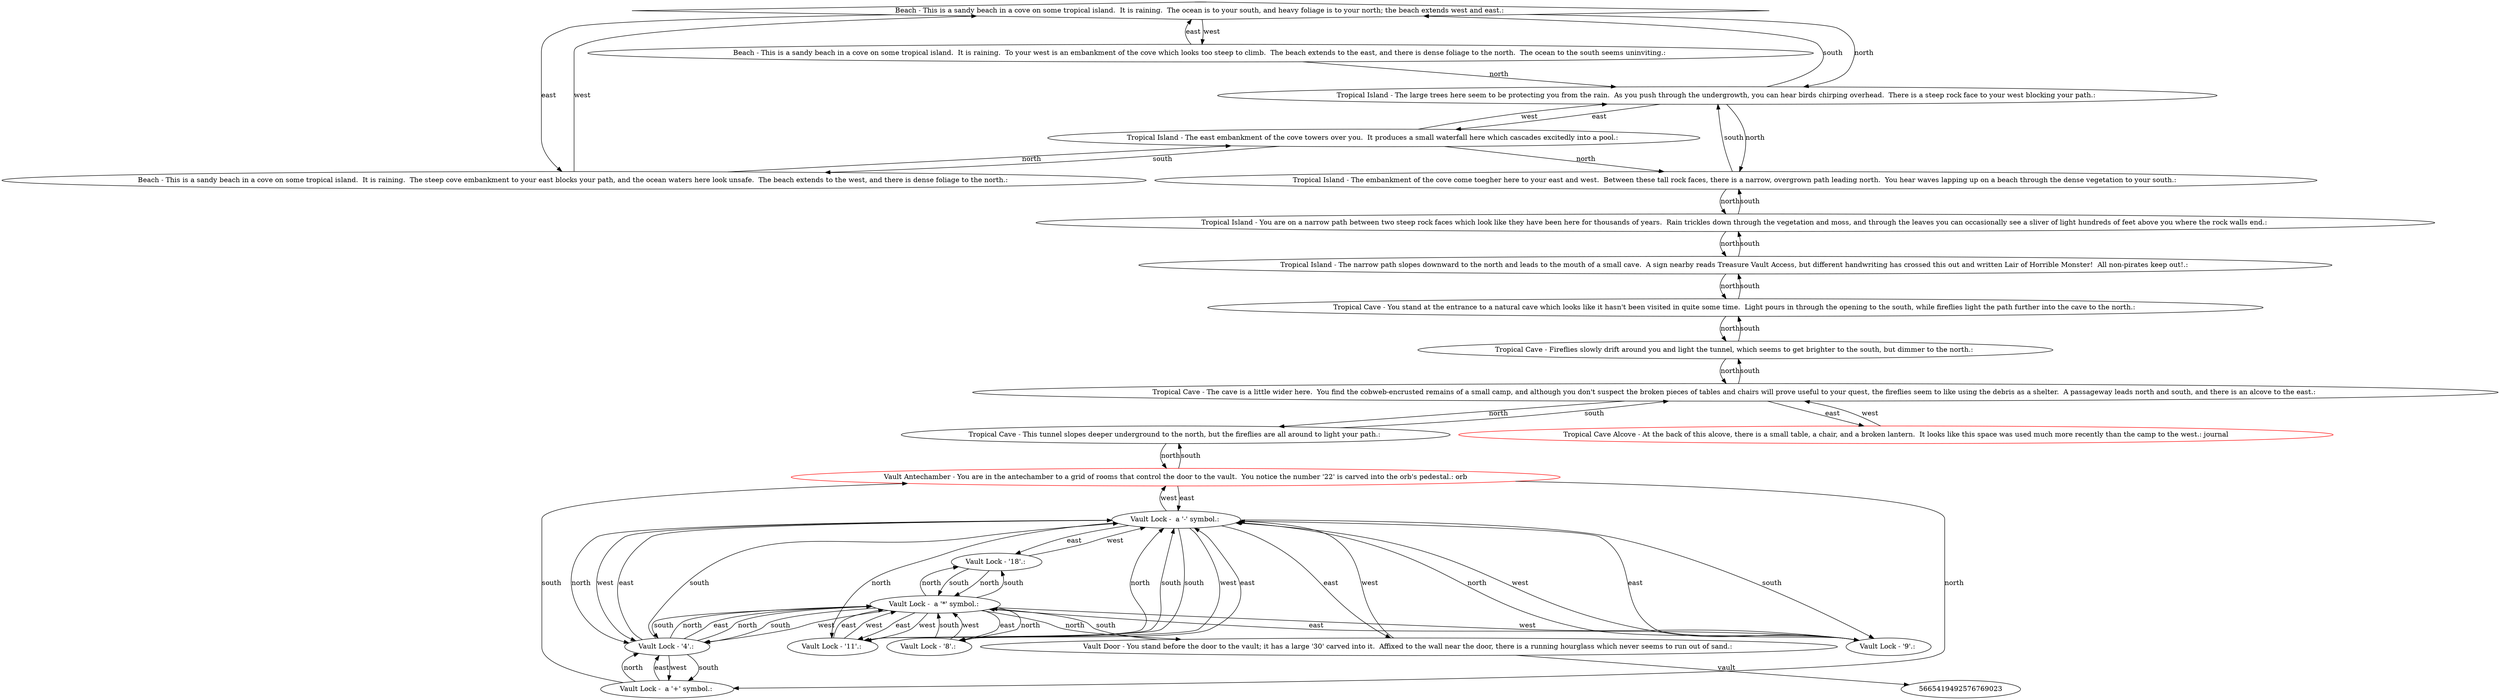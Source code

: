 digraph G {
12436513521247599648 -> 17574015224085627387 [label ="west"];
12436513521247599648 [label="Beach - This is a sandy beach in a cove on some tropical island.  It is raining.  The ocean is to your south, and heavy foliage is to your north; the beach extends west and east.: ", color = black, shape = Mdiamond];
12436513521247599648 -> 8279776873856111776 [label ="east"];
12436513521247599648 [label="Beach - This is a sandy beach in a cove on some tropical island.  It is raining.  The ocean is to your south, and heavy foliage is to your north; the beach extends west and east.: ", color = black, shape = Mdiamond];
12436513521247599648 -> 6457874458742741757 [label ="north"];
12436513521247599648 [label="Beach - This is a sandy beach in a cove on some tropical island.  It is raining.  The ocean is to your south, and heavy foliage is to your north; the beach extends west and east.: ", color = black, shape = Mdiamond];
8279776873856111776 -> 12436513521247599648 [label ="west"];
8279776873856111776 [label="Beach - This is a sandy beach in a cove on some tropical island.  It is raining.  The steep cove embankment to your east blocks your path, and the ocean waters here look unsafe.  The beach extends to the west, and there is dense foliage to the north.: ", color = black, shape = ellipse];
8279776873856111776 -> 8590923666076188093 [label ="north"];
8279776873856111776 [label="Beach - This is a sandy beach in a cove on some tropical island.  It is raining.  The steep cove embankment to your east blocks your path, and the ocean waters here look unsafe.  The beach extends to the west, and there is dense foliage to the north.: ", color = black, shape = ellipse];
17574015224085627387 -> 12436513521247599648 [label ="east"];
17574015224085627387 [label="Beach - This is a sandy beach in a cove on some tropical island.  It is raining.  To your west is an embankment of the cove which looks too steep to climb.  The beach extends to the east, and there is dense foliage to the north.  The ocean to the south seems uninviting.: ", color = black, shape = ellipse];
17574015224085627387 -> 6457874458742741757 [label ="north"];
17574015224085627387 [label="Beach - This is a sandy beach in a cove on some tropical island.  It is raining.  To your west is an embankment of the cove which looks too steep to climb.  The beach extends to the east, and there is dense foliage to the north.  The ocean to the south seems uninviting.: ", color = black, shape = ellipse];
8590923666076188093 -> 9470670553507204011 [label ="north"];
8590923666076188093 [label="Tropical Island - The east embankment of the cove towers over you.  It produces a small waterfall here which cascades excitedly into a pool.: ", color = black, shape = ellipse];
8590923666076188093 -> 8279776873856111776 [label ="south"];
8590923666076188093 [label="Tropical Island - The east embankment of the cove towers over you.  It produces a small waterfall here which cascades excitedly into a pool.: ", color = black, shape = ellipse];
8590923666076188093 -> 6457874458742741757 [label ="west"];
8590923666076188093 [label="Tropical Island - The east embankment of the cove towers over you.  It produces a small waterfall here which cascades excitedly into a pool.: ", color = black, shape = ellipse];
9470670553507204011 -> 2854643525207272649 [label ="north"];
9470670553507204011 [label="Tropical Island - The embankment of the cove come toegher here to your east and west.  Between these tall rock faces, there is a narrow, overgrown path leading north.  You hear waves lapping up on a beach through the dense vegetation to your south.: ", color = black, shape = ellipse];
9470670553507204011 -> 6457874458742741757 [label ="south"];
9470670553507204011 [label="Tropical Island - The embankment of the cove come toegher here to your east and west.  Between these tall rock faces, there is a narrow, overgrown path leading north.  You hear waves lapping up on a beach through the dense vegetation to your south.: ", color = black, shape = ellipse];
6457874458742741757 -> 9470670553507204011 [label ="north"];
6457874458742741757 [label="Tropical Island - The large trees here seem to be protecting you from the rain.  As you push through the undergrowth, you can hear birds chirping overhead.  There is a steep rock face to your west blocking your path.: ", color = black, shape = ellipse];
6457874458742741757 -> 12436513521247599648 [label ="south"];
6457874458742741757 [label="Tropical Island - The large trees here seem to be protecting you from the rain.  As you push through the undergrowth, you can hear birds chirping overhead.  There is a steep rock face to your west blocking your path.: ", color = black, shape = ellipse];
6457874458742741757 -> 8590923666076188093 [label ="east"];
6457874458742741757 [label="Tropical Island - The large trees here seem to be protecting you from the rain.  As you push through the undergrowth, you can hear birds chirping overhead.  There is a steep rock face to your west blocking your path.: ", color = black, shape = ellipse];
2854643525207272649 -> 1097339117499918874 [label ="north"];
2854643525207272649 [label="Tropical Island - You are on a narrow path between two steep rock faces which look like they have been here for thousands of years.  Rain trickles down through the vegetation and moss, and through the leaves you can occasionally see a sliver of light hundreds of feet above you where the rock walls end.: ", color = black, shape = ellipse];
2854643525207272649 -> 9470670553507204011 [label ="south"];
2854643525207272649 [label="Tropical Island - You are on a narrow path between two steep rock faces which look like they have been here for thousands of years.  Rain trickles down through the vegetation and moss, and through the leaves you can occasionally see a sliver of light hundreds of feet above you where the rock walls end.: ", color = black, shape = ellipse];
1097339117499918874 -> 540421717316342187 [label ="north"];
1097339117499918874 [label="Tropical Island - The narrow path slopes downward to the north and leads to the mouth of a small cave.  A sign nearby reads Treasure Vault Access, but different handwriting has crossed this out and written Lair of Horrible Monster!  All non-pirates keep out!.: ", color = black, shape = ellipse];
1097339117499918874 -> 2854643525207272649 [label ="south"];
1097339117499918874 [label="Tropical Island - The narrow path slopes downward to the north and leads to the mouth of a small cave.  A sign nearby reads Treasure Vault Access, but different handwriting has crossed this out and written Lair of Horrible Monster!  All non-pirates keep out!.: ", color = black, shape = ellipse];
540421717316342187 -> 3174019651159598622 [label ="north"];
540421717316342187 [label="Tropical Cave - You stand at the entrance to a natural cave which looks like it hasn't been visited in quite some time.  Light pours in through the opening to the south, while fireflies light the path further into the cave to the north.: ", color = black, shape = ellipse];
540421717316342187 -> 1097339117499918874 [label ="south"];
540421717316342187 [label="Tropical Cave - You stand at the entrance to a natural cave which looks like it hasn't been visited in quite some time.  Light pours in through the opening to the south, while fireflies light the path further into the cave to the north.: ", color = black, shape = ellipse];
3174019651159598622 -> 810788420782490887 [label ="north"];
3174019651159598622 [label="Tropical Cave - Fireflies slowly drift around you and light the tunnel, which seems to get brighter to the south, but dimmer to the north.: ", color = black, shape = ellipse];
3174019651159598622 -> 540421717316342187 [label ="south"];
3174019651159598622 [label="Tropical Cave - Fireflies slowly drift around you and light the tunnel, which seems to get brighter to the south, but dimmer to the north.: ", color = black, shape = ellipse];
810788420782490887 -> 16839537560823949407 [label ="north"];
810788420782490887 [label="Tropical Cave - The cave is a little wider here.  You find the cobweb-encrusted remains of a small camp, and although you don't suspect the broken pieces of tables and chairs will prove useful to your quest, the fireflies seem to like using the debris as a shelter.  A passageway leads north and south, and there is an alcove to the east.: ", color = black, shape = ellipse];
810788420782490887 -> 3174019651159598622 [label ="south"];
810788420782490887 [label="Tropical Cave - The cave is a little wider here.  You find the cobweb-encrusted remains of a small camp, and although you don't suspect the broken pieces of tables and chairs will prove useful to your quest, the fireflies seem to like using the debris as a shelter.  A passageway leads north and south, and there is an alcove to the east.: ", color = black, shape = ellipse];
810788420782490887 -> 17862419216169611989 [label ="east"];
810788420782490887 [label="Tropical Cave - The cave is a little wider here.  You find the cobweb-encrusted remains of a small camp, and although you don't suspect the broken pieces of tables and chairs will prove useful to your quest, the fireflies seem to like using the debris as a shelter.  A passageway leads north and south, and there is an alcove to the east.: ", color = black, shape = ellipse];
16839537560823949407 -> 153562421895294470 [label ="north"];
16839537560823949407 [label="Tropical Cave - This tunnel slopes deeper underground to the north, but the fireflies are all around to light your path.: ", color = black, shape = ellipse];
16839537560823949407 -> 810788420782490887 [label ="south"];
16839537560823949407 [label="Tropical Cave - This tunnel slopes deeper underground to the north, but the fireflies are all around to light your path.: ", color = black, shape = ellipse];
17862419216169611989 -> 810788420782490887 [label ="west"];
17862419216169611989 [label="Tropical Cave Alcove - At the back of this alcove, there is a small table, a chair, and a broken lantern.  It looks like this space was used much more recently than the camp to the west.: journal", color = red, shape = ellipse];
153562421895294470 -> 7512106100390751313 [label ="north"];
153562421895294470 [label="Vault Antechamber - You are in the antechamber to a grid of rooms that control the door to the vault.  You notice the number '22' is carved into the orb's pedestal.: orb", color = red, shape = ellipse];
153562421895294470 -> 10366526191686959403 [label ="east"];
153562421895294470 [label="Vault Antechamber - You are in the antechamber to a grid of rooms that control the door to the vault.  You notice the number '22' is carved into the orb's pedestal.: orb", color = red, shape = ellipse];
153562421895294470 -> 16839537560823949407 [label ="south"];
153562421895294470 [label="Vault Antechamber - You are in the antechamber to a grid of rooms that control the door to the vault.  You notice the number '22' is carved into the orb's pedestal.: orb", color = red, shape = ellipse];
7512106100390751313 -> 10917302025372137553 [label ="north"];
7512106100390751313 [label="Vault Lock -  a '+' symbol.: ", color = black, shape = ellipse];
7512106100390751313 -> 10917302025372137553 [label ="east"];
7512106100390751313 [label="Vault Lock -  a '+' symbol.: ", color = black, shape = ellipse];
7512106100390751313 -> 153562421895294470 [label ="south"];
7512106100390751313 [label="Vault Lock -  a '+' symbol.: ", color = black, shape = ellipse];
10366526191686959403 -> 10917302025372137553 [label ="north"];
10366526191686959403 [label="Vault Lock -  a '-' symbol.: ", color = black, shape = ellipse];
10366526191686959403 -> 10759552270830974202 [label ="east"];
10366526191686959403 [label="Vault Lock -  a '-' symbol.: ", color = black, shape = ellipse];
10366526191686959403 -> 153562421895294470 [label ="west"];
10366526191686959403 [label="Vault Lock -  a '-' symbol.: ", color = black, shape = ellipse];
10917302025372137553 -> 2622653187363713446 [label ="north"];
10917302025372137553 [label="Vault Lock - '4'.: ", color = black, shape = ellipse];
10917302025372137553 -> 2622653187363713446 [label ="east"];
10917302025372137553 [label="Vault Lock - '4'.: ", color = black, shape = ellipse];
10917302025372137553 -> 7512106100390751313 [label ="south"];
10917302025372137553 [label="Vault Lock - '4'.: ", color = black, shape = ellipse];
2622653187363713446 -> 7808165738923822139 [label ="east"];
2622653187363713446 [label="Vault Lock -  a '*' symbol.: ", color = black, shape = ellipse];
2622653187363713446 -> 10917302025372137553 [label ="south"];
2622653187363713446 [label="Vault Lock -  a '*' symbol.: ", color = black, shape = ellipse];
2622653187363713446 -> 7808165738923822139 [label ="north"];
2622653187363713446 [label="Vault Lock -  a '*' symbol.: ", color = black, shape = ellipse];
2622653187363713446 -> 16362703614593729312 [label ="east"];
2622653187363713446 [label="Vault Lock -  a '*' symbol.: ", color = black, shape = ellipse];
2622653187363713446 -> 10917302025372137553 [label ="south"];
2622653187363713446 [label="Vault Lock -  a '*' symbol.: ", color = black, shape = ellipse];
2622653187363713446 -> 10917302025372137553 [label ="west"];
2622653187363713446 [label="Vault Lock -  a '*' symbol.: ", color = black, shape = ellipse];
16362703614593729312 -> 10366526191686959403 [label ="north"];
16362703614593729312 [label="Vault Lock - '11'.: ", color = black, shape = ellipse];
16362703614593729312 -> 2622653187363713446 [label ="east"];
16362703614593729312 [label="Vault Lock - '11'.: ", color = black, shape = ellipse];
16362703614593729312 -> 10366526191686959403 [label ="south"];
16362703614593729312 [label="Vault Lock - '11'.: ", color = black, shape = ellipse];
16362703614593729312 -> 2622653187363713446 [label ="west"];
16362703614593729312 [label="Vault Lock - '11'.: ", color = black, shape = ellipse];
2622653187363713446 -> 10536350978429066708 [label ="north"];
2622653187363713446 [label="Vault Lock -  a '*' symbol.: ", color = black, shape = ellipse];
2622653187363713446 -> 16592256263824703814 [label ="south"];
2622653187363713446 [label="Vault Lock -  a '*' symbol.: ", color = black, shape = ellipse];
2622653187363713446 -> 16362703614593729312 [label ="west"];
2622653187363713446 [label="Vault Lock -  a '*' symbol.: ", color = black, shape = ellipse];
10536350978429066708 -> 2622653187363713446 [label ="south"];
10536350978429066708 [label="Vault Door - You stand before the door to the vault; it has a large '30' carved into it.  Affixed to the wall near the door, there is a running hourglass which never seems to run out of sand.: ", color = black, shape = ellipse];
10536350978429066708 -> 10366526191686959403 [label ="west"];
10536350978429066708 [label="Vault Door - You stand before the door to the vault; it has a large '30' carved into it.  Affixed to the wall near the door, there is a running hourglass which never seems to run out of sand.: ", color = black, shape = ellipse];
10536350978429066708 -> 5665419492576769023 [label ="vault"];
10536350978429066708 [label="Vault Door - You stand before the door to the vault; it has a large '30' carved into it.  Affixed to the wall near the door, there is a running hourglass which never seems to run out of sand.: ", color = black, shape = ellipse];
10366526191686959403 -> 10536350978429066708 [label ="east"];
10366526191686959403 [label="Vault Lock -  a '-' symbol.: ", color = black, shape = ellipse];
10366526191686959403 -> 16362703614593729312 [label ="south"];
10366526191686959403 [label="Vault Lock -  a '-' symbol.: ", color = black, shape = ellipse];
10366526191686959403 -> 7808165738923822139 [label ="west"];
10366526191686959403 [label="Vault Lock -  a '-' symbol.: ", color = black, shape = ellipse];
10366526191686959403 -> 16362703614593729312 [label ="north"];
10366526191686959403 [label="Vault Lock -  a '-' symbol.: ", color = black, shape = ellipse];
10366526191686959403 -> 16592256263824703814 [label ="east"];
10366526191686959403 [label="Vault Lock -  a '-' symbol.: ", color = black, shape = ellipse];
10366526191686959403 -> 10759552270830974202 [label ="south"];
10366526191686959403 [label="Vault Lock -  a '-' symbol.: ", color = black, shape = ellipse];
10366526191686959403 -> 10917302025372137553 [label ="west"];
10366526191686959403 [label="Vault Lock -  a '-' symbol.: ", color = black, shape = ellipse];
16592256263824703814 -> 2622653187363713446 [label ="north"];
16592256263824703814 [label="Vault Lock - '18'.: ", color = black, shape = ellipse];
16592256263824703814 -> 2622653187363713446 [label ="south"];
16592256263824703814 [label="Vault Lock - '18'.: ", color = black, shape = ellipse];
16592256263824703814 -> 10366526191686959403 [label ="west"];
16592256263824703814 [label="Vault Lock - '18'.: ", color = black, shape = ellipse];
2622653187363713446 -> 16592256263824703814 [label ="north"];
2622653187363713446 [label="Vault Lock -  a '*' symbol.: ", color = black, shape = ellipse];
2622653187363713446 -> 10759552270830974202 [label ="west"];
2622653187363713446 [label="Vault Lock -  a '*' symbol.: ", color = black, shape = ellipse];
10917302025372137553 -> 2622653187363713446 [label ="north"];
10917302025372137553 [label="Vault Lock - '4'.: ", color = black, shape = ellipse];
10917302025372137553 -> 10366526191686959403 [label ="east"];
10917302025372137553 [label="Vault Lock - '4'.: ", color = black, shape = ellipse];
10917302025372137553 -> 10366526191686959403 [label ="south"];
10917302025372137553 [label="Vault Lock - '4'.: ", color = black, shape = ellipse];
10917302025372137553 -> 7512106100390751313 [label ="west"];
10917302025372137553 [label="Vault Lock - '4'.: ", color = black, shape = ellipse];
7808165738923822139 -> 10366526191686959403 [label ="east"];
7808165738923822139 [label="Vault Lock - '8'.: ", color = black, shape = ellipse];
7808165738923822139 -> 2622653187363713446 [label ="south"];
7808165738923822139 [label="Vault Lock - '8'.: ", color = black, shape = ellipse];
7808165738923822139 -> 2622653187363713446 [label ="west"];
7808165738923822139 [label="Vault Lock - '8'.: ", color = black, shape = ellipse];
10759552270830974202 -> 10366526191686959403 [label ="north"];
10759552270830974202 [label="Vault Lock - '9'.: ", color = black, shape = ellipse];
10759552270830974202 -> 2622653187363713446 [label ="east"];
10759552270830974202 [label="Vault Lock - '9'.: ", color = black, shape = ellipse];
10759552270830974202 -> 10366526191686959403 [label ="west"];
10759552270830974202 [label="Vault Lock - '9'.: ", color = black, shape = ellipse];
}

